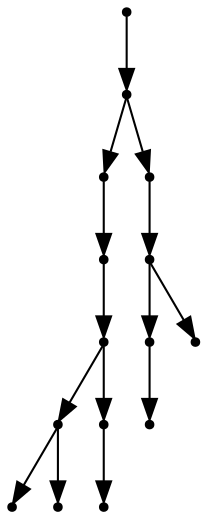 digraph {
  14 [shape=point];
  13 [shape=point];
  7 [shape=point];
  6 [shape=point];
  5 [shape=point];
  2 [shape=point];
  0 [shape=point];
  1 [shape=point];
  4 [shape=point];
  3 [shape=point];
  12 [shape=point];
  11 [shape=point];
  9 [shape=point];
  8 [shape=point];
  10 [shape=point];
14 -> 13;
13 -> 7;
7 -> 6;
6 -> 5;
5 -> 2;
2 -> 0;
2 -> 1;
5 -> 4;
4 -> 3;
13 -> 12;
12 -> 11;
11 -> 9;
9 -> 8;
11 -> 10;
}
